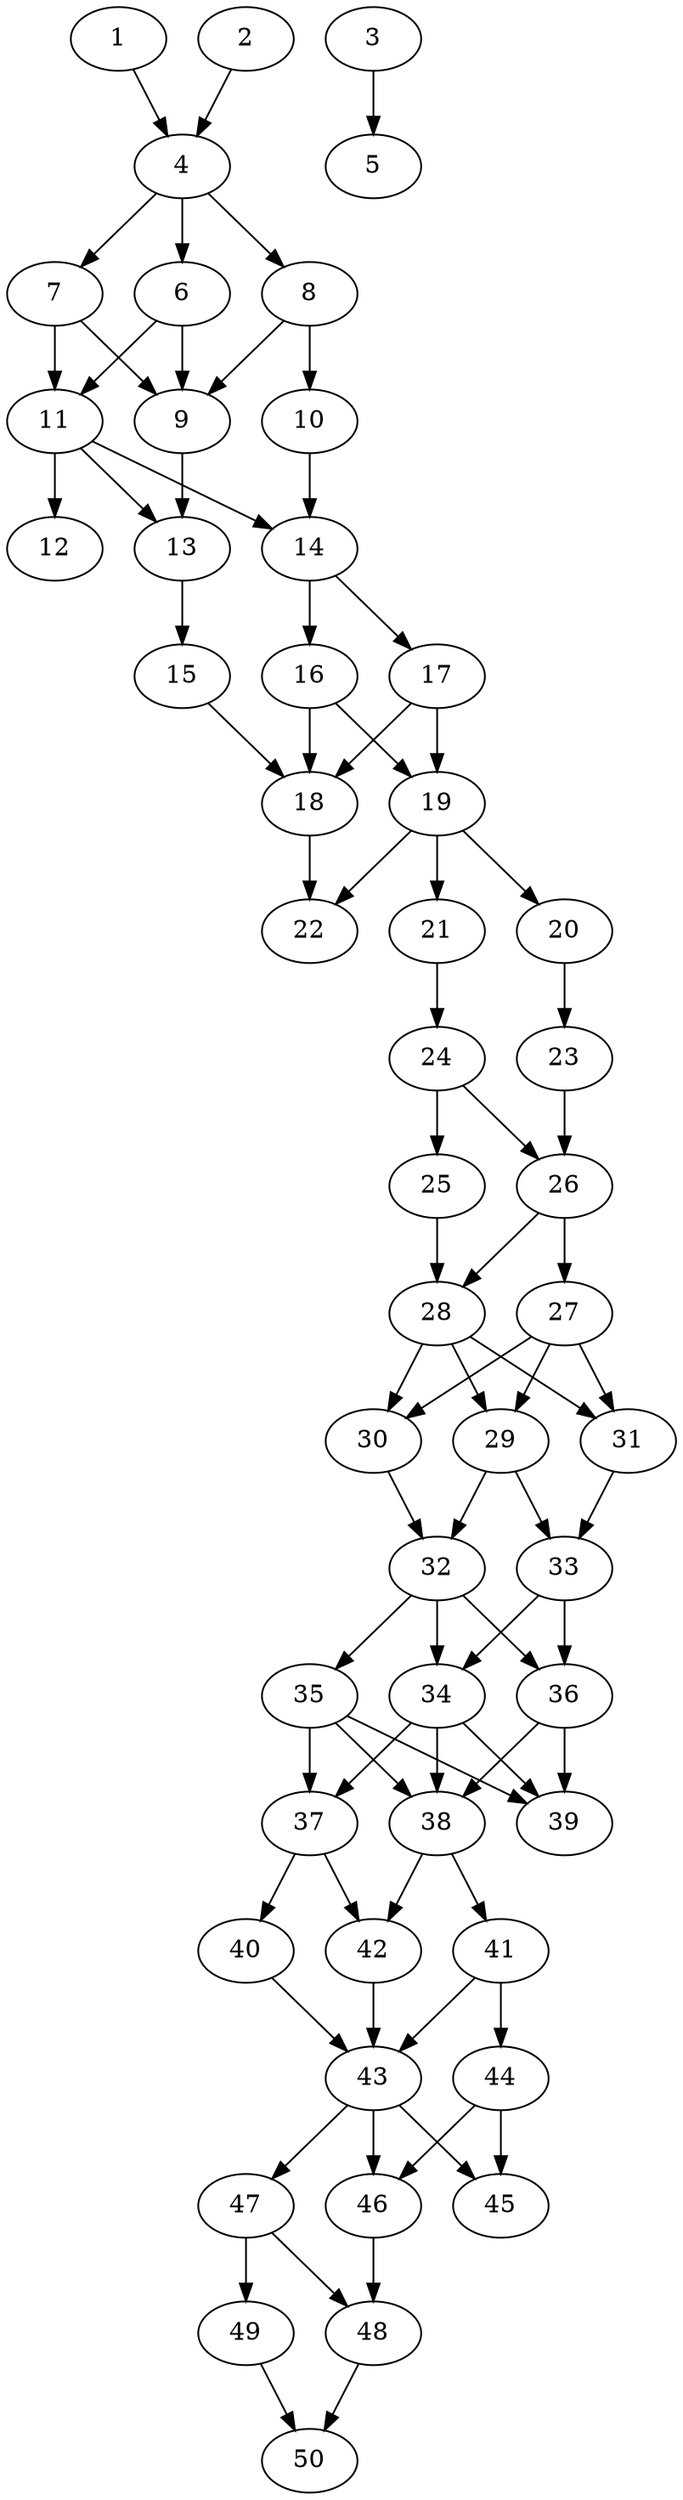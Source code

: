 // DAG automatically generated by daggen at Thu Oct  3 14:07:57 2019
// ./daggen --dot -n 50 --ccr 0.3 --fat 0.3 --regular 0.7 --density 0.7 --mindata 5242880 --maxdata 52428800 
digraph G {
  1 [size="107489280", alpha="0.00", expect_size="32246784"] 
  1 -> 4 [size ="32246784"]
  2 [size="50107733", alpha="0.06", expect_size="15032320"] 
  2 -> 4 [size ="15032320"]
  3 [size="83316053", alpha="0.05", expect_size="24994816"] 
  3 -> 5 [size ="24994816"]
  4 [size="50752853", alpha="0.02", expect_size="15225856"] 
  4 -> 6 [size ="15225856"]
  4 -> 7 [size ="15225856"]
  4 -> 8 [size ="15225856"]
  5 [size="60218027", alpha="0.18", expect_size="18065408"] 
  6 [size="169144320", alpha="0.01", expect_size="50743296"] 
  6 -> 9 [size ="50743296"]
  6 -> 11 [size ="50743296"]
  7 [size="113588907", alpha="0.09", expect_size="34076672"] 
  7 -> 9 [size ="34076672"]
  7 -> 11 [size ="34076672"]
  8 [size="32098987", alpha="0.17", expect_size="9629696"] 
  8 -> 9 [size ="9629696"]
  8 -> 10 [size ="9629696"]
  9 [size="155446613", alpha="0.12", expect_size="46633984"] 
  9 -> 13 [size ="46633984"]
  10 [size="18298880", alpha="0.14", expect_size="5489664"] 
  10 -> 14 [size ="5489664"]
  11 [size="134577493", alpha="0.09", expect_size="40373248"] 
  11 -> 12 [size ="40373248"]
  11 -> 13 [size ="40373248"]
  11 -> 14 [size ="40373248"]
  12 [size="136287573", alpha="0.09", expect_size="40886272"] 
  13 [size="23528107", alpha="0.13", expect_size="7058432"] 
  13 -> 15 [size ="7058432"]
  14 [size="63136427", alpha="0.17", expect_size="18940928"] 
  14 -> 16 [size ="18940928"]
  14 -> 17 [size ="18940928"]
  15 [size="76769280", alpha="0.16", expect_size="23030784"] 
  15 -> 18 [size ="23030784"]
  16 [size="63692800", alpha="0.10", expect_size="19107840"] 
  16 -> 18 [size ="19107840"]
  16 -> 19 [size ="19107840"]
  17 [size="69584213", alpha="0.06", expect_size="20875264"] 
  17 -> 18 [size ="20875264"]
  17 -> 19 [size ="20875264"]
  18 [size="139246933", alpha="0.19", expect_size="41774080"] 
  18 -> 22 [size ="41774080"]
  19 [size="113059840", alpha="0.03", expect_size="33917952"] 
  19 -> 20 [size ="33917952"]
  19 -> 21 [size ="33917952"]
  19 -> 22 [size ="33917952"]
  20 [size="46308693", alpha="0.17", expect_size="13892608"] 
  20 -> 23 [size ="13892608"]
  21 [size="155706027", alpha="0.04", expect_size="46711808"] 
  21 -> 24 [size ="46711808"]
  22 [size="71038293", alpha="0.14", expect_size="21311488"] 
  23 [size="140100267", alpha="0.13", expect_size="42030080"] 
  23 -> 26 [size ="42030080"]
  24 [size="83391147", alpha="0.16", expect_size="25017344"] 
  24 -> 25 [size ="25017344"]
  24 -> 26 [size ="25017344"]
  25 [size="60757333", alpha="0.05", expect_size="18227200"] 
  25 -> 28 [size ="18227200"]
  26 [size="32689493", alpha="0.13", expect_size="9806848"] 
  26 -> 27 [size ="9806848"]
  26 -> 28 [size ="9806848"]
  27 [size="115053227", alpha="0.13", expect_size="34515968"] 
  27 -> 29 [size ="34515968"]
  27 -> 30 [size ="34515968"]
  27 -> 31 [size ="34515968"]
  28 [size="162553173", alpha="0.15", expect_size="48765952"] 
  28 -> 29 [size ="48765952"]
  28 -> 30 [size ="48765952"]
  28 -> 31 [size ="48765952"]
  29 [size="154781013", alpha="0.14", expect_size="46434304"] 
  29 -> 32 [size ="46434304"]
  29 -> 33 [size ="46434304"]
  30 [size="17541120", alpha="0.14", expect_size="5262336"] 
  30 -> 32 [size ="5262336"]
  31 [size="154740053", alpha="0.08", expect_size="46422016"] 
  31 -> 33 [size ="46422016"]
  32 [size="27248640", alpha="0.17", expect_size="8174592"] 
  32 -> 34 [size ="8174592"]
  32 -> 35 [size ="8174592"]
  32 -> 36 [size ="8174592"]
  33 [size="139560960", alpha="0.08", expect_size="41868288"] 
  33 -> 34 [size ="41868288"]
  33 -> 36 [size ="41868288"]
  34 [size="85654187", alpha="0.04", expect_size="25696256"] 
  34 -> 37 [size ="25696256"]
  34 -> 38 [size ="25696256"]
  34 -> 39 [size ="25696256"]
  35 [size="56091307", alpha="0.08", expect_size="16827392"] 
  35 -> 37 [size ="16827392"]
  35 -> 38 [size ="16827392"]
  35 -> 39 [size ="16827392"]
  36 [size="93624320", alpha="0.17", expect_size="28087296"] 
  36 -> 38 [size ="28087296"]
  36 -> 39 [size ="28087296"]
  37 [size="35345067", alpha="0.13", expect_size="10603520"] 
  37 -> 40 [size ="10603520"]
  37 -> 42 [size ="10603520"]
  38 [size="134659413", alpha="0.05", expect_size="40397824"] 
  38 -> 41 [size ="40397824"]
  38 -> 42 [size ="40397824"]
  39 [size="91613867", alpha="0.09", expect_size="27484160"] 
  40 [size="44182187", alpha="0.16", expect_size="13254656"] 
  40 -> 43 [size ="13254656"]
  41 [size="150476800", alpha="0.01", expect_size="45143040"] 
  41 -> 43 [size ="45143040"]
  41 -> 44 [size ="45143040"]
  42 [size="55739733", alpha="0.13", expect_size="16721920"] 
  42 -> 43 [size ="16721920"]
  43 [size="36068693", alpha="0.01", expect_size="10820608"] 
  43 -> 45 [size ="10820608"]
  43 -> 46 [size ="10820608"]
  43 -> 47 [size ="10820608"]
  44 [size="97515520", alpha="0.16", expect_size="29254656"] 
  44 -> 45 [size ="29254656"]
  44 -> 46 [size ="29254656"]
  45 [size="128460800", alpha="0.18", expect_size="38538240"] 
  46 [size="30911147", alpha="0.01", expect_size="9273344"] 
  46 -> 48 [size ="9273344"]
  47 [size="165655893", alpha="0.17", expect_size="49696768"] 
  47 -> 48 [size ="49696768"]
  47 -> 49 [size ="49696768"]
  48 [size="112947200", alpha="0.11", expect_size="33884160"] 
  48 -> 50 [size ="33884160"]
  49 [size="151842133", alpha="0.02", expect_size="45552640"] 
  49 -> 50 [size ="45552640"]
  50 [size="63354880", alpha="0.14", expect_size="19006464"] 
}
